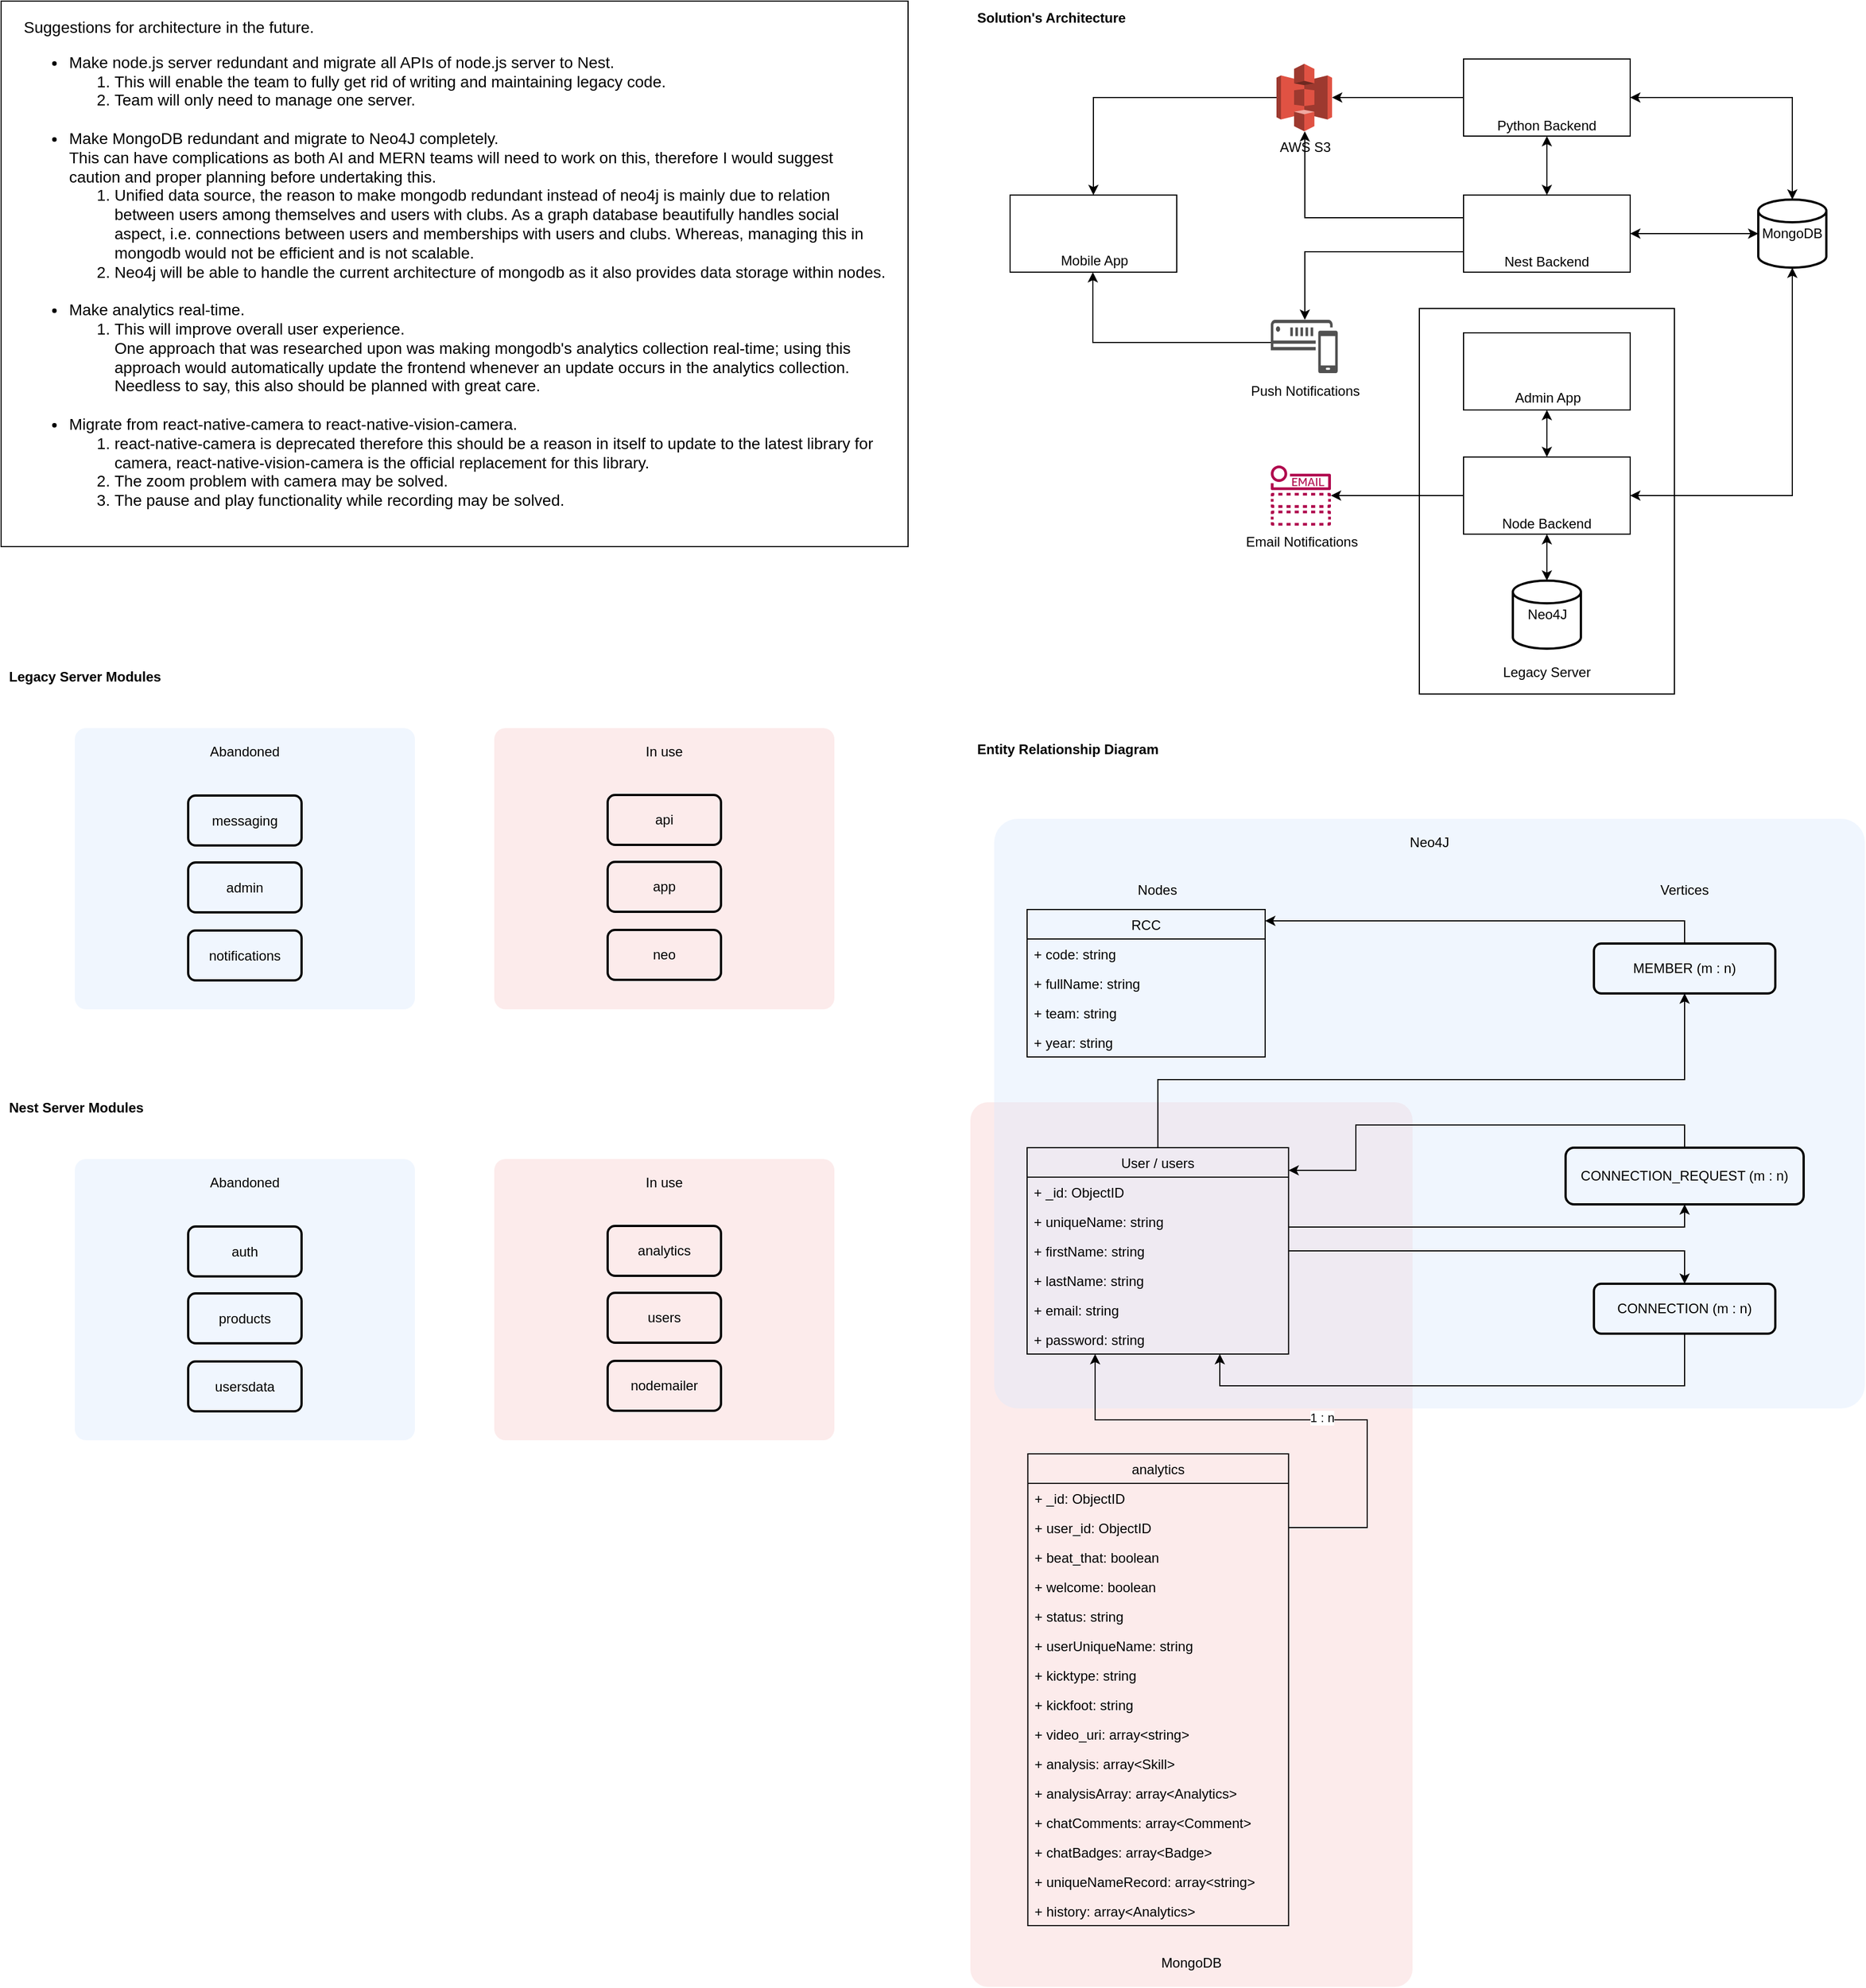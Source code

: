 <mxfile version="18.0.6" type="github">
  <diagram id="BvB2ZkXdC71iAJK1aNnM" name="Page-1">
    <mxGraphModel dx="5270" dy="2136" grid="1" gridSize="10" guides="1" tooltips="1" connect="1" arrows="1" fold="1" page="1" pageScale="1" pageWidth="850" pageHeight="1100" math="0" shadow="0">
      <root>
        <mxCell id="0" />
        <mxCell id="1" parent="0" />
        <mxCell id="70C57ISuy-zKLvvFZMOv-161" value="In use" style="rounded=1;whiteSpace=wrap;html=1;dashed=1;strokeWidth=2;perimeterSpacing=1;arcSize=4;fillColor=#f8cecc;verticalAlign=top;spacingTop=7;strokeColor=none;opacity=40;" vertex="1" parent="1">
          <mxGeometry x="-390" y="670" width="300" height="248" as="geometry" />
        </mxCell>
        <mxCell id="70C57ISuy-zKLvvFZMOv-160" value="Abandoned" style="rounded=1;whiteSpace=wrap;html=1;dashed=1;strokeWidth=2;perimeterSpacing=1;arcSize=4;fillColor=#dae8fc;verticalAlign=top;spacingTop=7;strokeColor=none;opacity=40;" vertex="1" parent="1">
          <mxGeometry x="-760" y="670" width="300" height="248" as="geometry" />
        </mxCell>
        <mxCell id="70C57ISuy-zKLvvFZMOv-137" value="MongoDB" style="rounded=1;whiteSpace=wrap;html=1;dashed=1;strokeWidth=2;perimeterSpacing=1;arcSize=4;fillColor=#f8cecc;verticalAlign=bottom;spacingBottom=12;strokeColor=none;opacity=40;" vertex="1" parent="1">
          <mxGeometry x="30" y="1000" width="390" height="780" as="geometry" />
        </mxCell>
        <mxCell id="70C57ISuy-zKLvvFZMOv-138" value="Neo4J" style="rounded=1;whiteSpace=wrap;html=1;dashed=1;strokeWidth=2;perimeterSpacing=1;arcSize=4;fillColor=#dae8fc;verticalAlign=top;spacingTop=7;strokeColor=none;opacity=40;" vertex="1" parent="1">
          <mxGeometry x="51" y="750" width="768" height="520" as="geometry" />
        </mxCell>
        <mxCell id="70C57ISuy-zKLvvFZMOv-143" style="edgeStyle=orthogonalEdgeStyle;rounded=0;orthogonalLoop=1;jettySize=auto;html=1;startArrow=none;startFill=0;" edge="1" parent="1" source="70C57ISuy-zKLvvFZMOv-4" target="70C57ISuy-zKLvvFZMOv-141">
          <mxGeometry relative="1" as="geometry">
            <Array as="points">
              <mxPoint x="660" y="1110" />
            </Array>
          </mxGeometry>
        </mxCell>
        <mxCell id="70C57ISuy-zKLvvFZMOv-145" style="edgeStyle=orthogonalEdgeStyle;rounded=0;orthogonalLoop=1;jettySize=auto;html=1;startArrow=none;startFill=0;" edge="1" parent="1" source="70C57ISuy-zKLvvFZMOv-4" target="70C57ISuy-zKLvvFZMOv-142">
          <mxGeometry relative="1" as="geometry">
            <Array as="points">
              <mxPoint x="195" y="980" />
              <mxPoint x="660" y="980" />
            </Array>
          </mxGeometry>
        </mxCell>
        <mxCell id="70C57ISuy-zKLvvFZMOv-147" style="edgeStyle=orthogonalEdgeStyle;rounded=0;orthogonalLoop=1;jettySize=auto;html=1;startArrow=none;startFill=0;" edge="1" parent="1" source="70C57ISuy-zKLvvFZMOv-4" target="70C57ISuy-zKLvvFZMOv-140">
          <mxGeometry relative="1" as="geometry">
            <Array as="points">
              <mxPoint x="660" y="1131" />
            </Array>
          </mxGeometry>
        </mxCell>
        <mxCell id="70C57ISuy-zKLvvFZMOv-4" value="User / users" style="swimlane;fontStyle=0;childLayout=stackLayout;horizontal=1;startSize=26;fillColor=none;horizontalStack=0;resizeParent=1;resizeParentMax=0;resizeLast=0;collapsible=1;marginBottom=0;" vertex="1" parent="1">
          <mxGeometry x="80" y="1040" width="230.67" height="182" as="geometry" />
        </mxCell>
        <mxCell id="70C57ISuy-zKLvvFZMOv-5" value="+ _id: ObjectID" style="text;strokeColor=none;fillColor=none;align=left;verticalAlign=top;spacingLeft=4;spacingRight=4;overflow=hidden;rotatable=0;points=[[0,0.5],[1,0.5]];portConstraint=eastwest;" vertex="1" parent="70C57ISuy-zKLvvFZMOv-4">
          <mxGeometry y="26" width="230.67" height="26" as="geometry" />
        </mxCell>
        <mxCell id="70C57ISuy-zKLvvFZMOv-6" value="+ uniqueName: string" style="text;strokeColor=none;fillColor=none;align=left;verticalAlign=top;spacingLeft=4;spacingRight=4;overflow=hidden;rotatable=0;points=[[0,0.5],[1,0.5]];portConstraint=eastwest;" vertex="1" parent="70C57ISuy-zKLvvFZMOv-4">
          <mxGeometry y="52" width="230.67" height="26" as="geometry" />
        </mxCell>
        <mxCell id="70C57ISuy-zKLvvFZMOv-119" value="+ firstName: string" style="text;strokeColor=none;fillColor=none;align=left;verticalAlign=top;spacingLeft=4;spacingRight=4;overflow=hidden;rotatable=0;points=[[0,0.5],[1,0.5]];portConstraint=eastwest;" vertex="1" parent="70C57ISuy-zKLvvFZMOv-4">
          <mxGeometry y="78" width="230.67" height="26" as="geometry" />
        </mxCell>
        <mxCell id="70C57ISuy-zKLvvFZMOv-120" value="+ lastName: string" style="text;strokeColor=none;fillColor=none;align=left;verticalAlign=top;spacingLeft=4;spacingRight=4;overflow=hidden;rotatable=0;points=[[0,0.5],[1,0.5]];portConstraint=eastwest;" vertex="1" parent="70C57ISuy-zKLvvFZMOv-4">
          <mxGeometry y="104" width="230.67" height="26" as="geometry" />
        </mxCell>
        <mxCell id="70C57ISuy-zKLvvFZMOv-7" value="+ email: string" style="text;strokeColor=none;fillColor=none;align=left;verticalAlign=top;spacingLeft=4;spacingRight=4;overflow=hidden;rotatable=0;points=[[0,0.5],[1,0.5]];portConstraint=eastwest;" vertex="1" parent="70C57ISuy-zKLvvFZMOv-4">
          <mxGeometry y="130" width="230.67" height="26" as="geometry" />
        </mxCell>
        <mxCell id="70C57ISuy-zKLvvFZMOv-8" value="+ password: string" style="text;strokeColor=none;fillColor=none;align=left;verticalAlign=top;spacingLeft=4;spacingRight=4;overflow=hidden;rotatable=0;points=[[0,0.5],[1,0.5]];portConstraint=eastwest;" vertex="1" parent="70C57ISuy-zKLvvFZMOv-4">
          <mxGeometry y="156" width="230.67" height="26" as="geometry" />
        </mxCell>
        <mxCell id="70C57ISuy-zKLvvFZMOv-18" value="&lt;b&gt;Entity Relationship Diagram&lt;/b&gt;" style="text;html=1;strokeColor=none;fillColor=none;align=left;verticalAlign=middle;whiteSpace=wrap;rounded=0;" vertex="1" parent="1">
          <mxGeometry x="34" y="674" width="240" height="30" as="geometry" />
        </mxCell>
        <mxCell id="70C57ISuy-zKLvvFZMOv-26" value="analytics" style="swimlane;fontStyle=0;childLayout=stackLayout;horizontal=1;startSize=26;fillColor=none;horizontalStack=0;resizeParent=1;resizeParentMax=0;resizeLast=0;collapsible=1;marginBottom=0;" vertex="1" parent="1">
          <mxGeometry x="80.67" y="1310" width="230" height="416" as="geometry" />
        </mxCell>
        <mxCell id="70C57ISuy-zKLvvFZMOv-27" value="+ _id: ObjectID" style="text;strokeColor=none;fillColor=none;align=left;verticalAlign=top;spacingLeft=4;spacingRight=4;overflow=hidden;rotatable=0;points=[[0,0.5],[1,0.5]];portConstraint=eastwest;" vertex="1" parent="70C57ISuy-zKLvvFZMOv-26">
          <mxGeometry y="26" width="230" height="26" as="geometry" />
        </mxCell>
        <mxCell id="70C57ISuy-zKLvvFZMOv-28" value="+ user_id: ObjectID" style="text;strokeColor=none;fillColor=none;align=left;verticalAlign=top;spacingLeft=4;spacingRight=4;overflow=hidden;rotatable=0;points=[[0,0.5],[1,0.5]];portConstraint=eastwest;" vertex="1" parent="70C57ISuy-zKLvvFZMOv-26">
          <mxGeometry y="52" width="230" height="26" as="geometry" />
        </mxCell>
        <mxCell id="70C57ISuy-zKLvvFZMOv-29" value="+ beat_that: boolean" style="text;strokeColor=none;fillColor=none;align=left;verticalAlign=top;spacingLeft=4;spacingRight=4;overflow=hidden;rotatable=0;points=[[0,0.5],[1,0.5]];portConstraint=eastwest;" vertex="1" parent="70C57ISuy-zKLvvFZMOv-26">
          <mxGeometry y="78" width="230" height="26" as="geometry" />
        </mxCell>
        <mxCell id="70C57ISuy-zKLvvFZMOv-123" value="+ welcome: boolean" style="text;strokeColor=none;fillColor=none;align=left;verticalAlign=top;spacingLeft=4;spacingRight=4;overflow=hidden;rotatable=0;points=[[0,0.5],[1,0.5]];portConstraint=eastwest;" vertex="1" parent="70C57ISuy-zKLvvFZMOv-26">
          <mxGeometry y="104" width="230" height="26" as="geometry" />
        </mxCell>
        <mxCell id="70C57ISuy-zKLvvFZMOv-132" value="+ status: string" style="text;strokeColor=none;fillColor=none;align=left;verticalAlign=top;spacingLeft=4;spacingRight=4;overflow=hidden;rotatable=0;points=[[0,0.5],[1,0.5]];portConstraint=eastwest;" vertex="1" parent="70C57ISuy-zKLvvFZMOv-26">
          <mxGeometry y="130" width="230" height="26" as="geometry" />
        </mxCell>
        <mxCell id="70C57ISuy-zKLvvFZMOv-131" value="+ userUniqueName: string" style="text;strokeColor=none;fillColor=none;align=left;verticalAlign=top;spacingLeft=4;spacingRight=4;overflow=hidden;rotatable=0;points=[[0,0.5],[1,0.5]];portConstraint=eastwest;" vertex="1" parent="70C57ISuy-zKLvvFZMOv-26">
          <mxGeometry y="156" width="230" height="26" as="geometry" />
        </mxCell>
        <mxCell id="70C57ISuy-zKLvvFZMOv-133" value="+ kicktype: string" style="text;strokeColor=none;fillColor=none;align=left;verticalAlign=top;spacingLeft=4;spacingRight=4;overflow=hidden;rotatable=0;points=[[0,0.5],[1,0.5]];portConstraint=eastwest;" vertex="1" parent="70C57ISuy-zKLvvFZMOv-26">
          <mxGeometry y="182" width="230" height="26" as="geometry" />
        </mxCell>
        <mxCell id="70C57ISuy-zKLvvFZMOv-134" value="+ kickfoot: string" style="text;strokeColor=none;fillColor=none;align=left;verticalAlign=top;spacingLeft=4;spacingRight=4;overflow=hidden;rotatable=0;points=[[0,0.5],[1,0.5]];portConstraint=eastwest;" vertex="1" parent="70C57ISuy-zKLvvFZMOv-26">
          <mxGeometry y="208" width="230" height="26" as="geometry" />
        </mxCell>
        <mxCell id="70C57ISuy-zKLvvFZMOv-124" value="+ video_uri: array&lt;string&gt;" style="text;strokeColor=none;fillColor=none;align=left;verticalAlign=top;spacingLeft=4;spacingRight=4;overflow=hidden;rotatable=0;points=[[0,0.5],[1,0.5]];portConstraint=eastwest;" vertex="1" parent="70C57ISuy-zKLvvFZMOv-26">
          <mxGeometry y="234" width="230" height="26" as="geometry" />
        </mxCell>
        <mxCell id="70C57ISuy-zKLvvFZMOv-125" value="+ analysis: array&lt;Skill&gt;" style="text;strokeColor=none;fillColor=none;align=left;verticalAlign=top;spacingLeft=4;spacingRight=4;overflow=hidden;rotatable=0;points=[[0,0.5],[1,0.5]];portConstraint=eastwest;" vertex="1" parent="70C57ISuy-zKLvvFZMOv-26">
          <mxGeometry y="260" width="230" height="26" as="geometry" />
        </mxCell>
        <mxCell id="70C57ISuy-zKLvvFZMOv-126" value="+ analysisArray: array&lt;Analytics&gt;" style="text;strokeColor=none;fillColor=none;align=left;verticalAlign=top;spacingLeft=4;spacingRight=4;overflow=hidden;rotatable=0;points=[[0,0.5],[1,0.5]];portConstraint=eastwest;" vertex="1" parent="70C57ISuy-zKLvvFZMOv-26">
          <mxGeometry y="286" width="230" height="26" as="geometry" />
        </mxCell>
        <mxCell id="70C57ISuy-zKLvvFZMOv-127" value="+ chatComments: array&lt;Comment&gt;" style="text;strokeColor=none;fillColor=none;align=left;verticalAlign=top;spacingLeft=4;spacingRight=4;overflow=hidden;rotatable=0;points=[[0,0.5],[1,0.5]];portConstraint=eastwest;" vertex="1" parent="70C57ISuy-zKLvvFZMOv-26">
          <mxGeometry y="312" width="230" height="26" as="geometry" />
        </mxCell>
        <mxCell id="70C57ISuy-zKLvvFZMOv-128" value="+ chatBadges: array&lt;Badge&gt;" style="text;strokeColor=none;fillColor=none;align=left;verticalAlign=top;spacingLeft=4;spacingRight=4;overflow=hidden;rotatable=0;points=[[0,0.5],[1,0.5]];portConstraint=eastwest;" vertex="1" parent="70C57ISuy-zKLvvFZMOv-26">
          <mxGeometry y="338" width="230" height="26" as="geometry" />
        </mxCell>
        <mxCell id="70C57ISuy-zKLvvFZMOv-129" value="+ uniqueNameRecord: array&lt;string&gt;" style="text;strokeColor=none;fillColor=none;align=left;verticalAlign=top;spacingLeft=4;spacingRight=4;overflow=hidden;rotatable=0;points=[[0,0.5],[1,0.5]];portConstraint=eastwest;" vertex="1" parent="70C57ISuy-zKLvvFZMOv-26">
          <mxGeometry y="364" width="230" height="26" as="geometry" />
        </mxCell>
        <mxCell id="70C57ISuy-zKLvvFZMOv-130" value="+ history: array&lt;Analytics&gt;" style="text;strokeColor=none;fillColor=none;align=left;verticalAlign=top;spacingLeft=4;spacingRight=4;overflow=hidden;rotatable=0;points=[[0,0.5],[1,0.5]];portConstraint=eastwest;" vertex="1" parent="70C57ISuy-zKLvvFZMOv-26">
          <mxGeometry y="390" width="230" height="26" as="geometry" />
        </mxCell>
        <mxCell id="70C57ISuy-zKLvvFZMOv-43" value="RCC" style="swimlane;fontStyle=0;childLayout=stackLayout;horizontal=1;startSize=26;fillColor=none;horizontalStack=0;resizeParent=1;resizeParentMax=0;resizeLast=0;collapsible=1;marginBottom=0;" vertex="1" parent="1">
          <mxGeometry x="80" y="830" width="210" height="130" as="geometry" />
        </mxCell>
        <mxCell id="70C57ISuy-zKLvvFZMOv-45" value="+ code: string" style="text;strokeColor=none;fillColor=none;align=left;verticalAlign=top;spacingLeft=4;spacingRight=4;overflow=hidden;rotatable=0;points=[[0,0.5],[1,0.5]];portConstraint=eastwest;" vertex="1" parent="70C57ISuy-zKLvvFZMOv-43">
          <mxGeometry y="26" width="210" height="26" as="geometry" />
        </mxCell>
        <mxCell id="70C57ISuy-zKLvvFZMOv-116" value="+ fullName: string" style="text;strokeColor=none;fillColor=none;align=left;verticalAlign=top;spacingLeft=4;spacingRight=4;overflow=hidden;rotatable=0;points=[[0,0.5],[1,0.5]];portConstraint=eastwest;" vertex="1" parent="70C57ISuy-zKLvvFZMOv-43">
          <mxGeometry y="52" width="210" height="26" as="geometry" />
        </mxCell>
        <mxCell id="70C57ISuy-zKLvvFZMOv-117" value="+ team: string" style="text;strokeColor=none;fillColor=none;align=left;verticalAlign=top;spacingLeft=4;spacingRight=4;overflow=hidden;rotatable=0;points=[[0,0.5],[1,0.5]];portConstraint=eastwest;" vertex="1" parent="70C57ISuy-zKLvvFZMOv-43">
          <mxGeometry y="78" width="210" height="26" as="geometry" />
        </mxCell>
        <mxCell id="70C57ISuy-zKLvvFZMOv-118" value="+ year: string" style="text;strokeColor=none;fillColor=none;align=left;verticalAlign=top;spacingLeft=4;spacingRight=4;overflow=hidden;rotatable=0;points=[[0,0.5],[1,0.5]];portConstraint=eastwest;" vertex="1" parent="70C57ISuy-zKLvvFZMOv-43">
          <mxGeometry y="104" width="210" height="26" as="geometry" />
        </mxCell>
        <mxCell id="70C57ISuy-zKLvvFZMOv-54" style="edgeStyle=orthogonalEdgeStyle;rounded=0;orthogonalLoop=1;jettySize=auto;html=1;exitX=0.5;exitY=1;exitDx=0;exitDy=0;" edge="1" parent="1" source="70C57ISuy-zKLvvFZMOv-18" target="70C57ISuy-zKLvvFZMOv-18">
          <mxGeometry relative="1" as="geometry" />
        </mxCell>
        <mxCell id="70C57ISuy-zKLvvFZMOv-55" value="&lt;div style=&quot;font-size: 14px;&quot;&gt;Suggestions for architecture in the future.&lt;/div&gt;&lt;ul style=&quot;&quot;&gt;&lt;li style=&quot;font-size: 14px;&quot;&gt;Make node.js server redundant and migrate all APIs of node.js server to Nest.&lt;br style=&quot;font-size: 14px;&quot;&gt;&lt;/li&gt;&lt;ol&gt;&lt;li style=&quot;font-size: 14px;&quot;&gt;This will enable the team to fully get rid of writing and maintaining legacy code.&lt;br&gt;&lt;/li&gt;&lt;li style=&quot;font-size: 14px;&quot;&gt;Team will only need to manage one server.&lt;br&gt;&lt;br&gt;&lt;/li&gt;&lt;/ol&gt;&lt;li style=&quot;font-size: 14px;&quot;&gt;Make MongoDB redundant and migrate to Neo4J completely.&lt;br&gt;This can have complications as both AI and MERN teams will need to work on this, therefore I would suggest caution and proper planning before undertaking this.&lt;/li&gt;&lt;ol&gt;&lt;li style=&quot;font-size: 14px;&quot;&gt;Unified data source, the reason to make mongodb redundant instead of neo4j is mainly due to relation between users among themselves and users with clubs. As a graph database beautifully handles social aspect, i.e. connections between users and memberships with users and clubs. Whereas, managing this in mongodb would not be efficient and is not scalable.&lt;/li&gt;&lt;li style=&quot;font-size: 14px;&quot;&gt;Neo4j will be able to handle the current architecture of mongodb as it also provides data storage within nodes.&lt;br&gt;&lt;br&gt;&lt;/li&gt;&lt;/ol&gt;&lt;li&gt;&lt;span style=&quot;background-color: initial;&quot;&gt;Make analytics real-time.&lt;/span&gt;&lt;/li&gt;&lt;ol&gt;&lt;li&gt;&lt;span style=&quot;background-color: initial;&quot;&gt;This will improve overall user experience. &lt;br&gt;One approach that was researched upon was making mongodb&#39;s analytics collection real-time; using this approach would automatically update the frontend whenever an update occurs in the analytics collection. Needless to say, this also should be planned with great care.&lt;br&gt;&lt;br&gt;&lt;/span&gt;&lt;/li&gt;&lt;/ol&gt;&lt;li style=&quot;font-size: 14px;&quot;&gt;Migrate from react-native-camera to react-native-vision-camera.&lt;br&gt;&lt;/li&gt;&lt;ol&gt;&lt;li style=&quot;font-size: 14px;&quot;&gt;react-native-camera is deprecated therefore this should be a reason in itself to update to the latest library for camera, react-native-vision-camera is the official replacement for this library.&lt;/li&gt;&lt;li style=&quot;font-size: 14px;&quot;&gt;The zoom problem with camera may be solved.&lt;/li&gt;&lt;li style=&quot;font-size: 14px;&quot;&gt;The pause and play functionality while recording may be solved.&lt;/li&gt;&lt;/ol&gt;&lt;/ul&gt;" style="rounded=0;whiteSpace=wrap;html=1;align=left;verticalAlign=top;spacing=10;spacingLeft=10;spacingRight=10;fontSize=14;" vertex="1" parent="1">
          <mxGeometry x="-825" y="29" width="800" height="481" as="geometry" />
        </mxCell>
        <mxCell id="70C57ISuy-zKLvvFZMOv-58" value="&lt;b&gt;Solution&#39;s Architecture&lt;/b&gt;" style="text;html=1;strokeColor=none;fillColor=none;align=left;verticalAlign=middle;whiteSpace=wrap;rounded=0;" vertex="1" parent="1">
          <mxGeometry x="34" y="29" width="240" height="30" as="geometry" />
        </mxCell>
        <mxCell id="70C57ISuy-zKLvvFZMOv-111" style="edgeStyle=orthogonalEdgeStyle;rounded=0;orthogonalLoop=1;jettySize=auto;html=1;startArrow=none;startFill=0;" edge="1" parent="1" source="70C57ISuy-zKLvvFZMOv-70" target="70C57ISuy-zKLvvFZMOv-89">
          <mxGeometry relative="1" as="geometry" />
        </mxCell>
        <mxCell id="70C57ISuy-zKLvvFZMOv-70" value="AWS S3" style="outlineConnect=0;dashed=0;verticalLabelPosition=bottom;verticalAlign=top;align=center;html=1;shape=mxgraph.aws3.s3;fillColor=#E05243;gradientColor=none;aspect=fixed;" vertex="1" parent="1">
          <mxGeometry x="300" y="84.19" width="49" height="59.62" as="geometry" />
        </mxCell>
        <mxCell id="70C57ISuy-zKLvvFZMOv-71" value="" style="group;verticalAlign=middle;labelPosition=right;verticalLabelPosition=bottom;align=left;horizontal=1;spacingTop=7;textDirection=rtl;" vertex="1" connectable="0" parent="1">
          <mxGeometry x="725" y="204.0" width="60" height="60" as="geometry" />
        </mxCell>
        <mxCell id="70C57ISuy-zKLvvFZMOv-72" value="MongoDB" style="strokeWidth=2;html=1;shape=mxgraph.flowchart.database;whiteSpace=wrap;fillColor=none;" vertex="1" parent="70C57ISuy-zKLvvFZMOv-71">
          <mxGeometry width="60" height="60" as="geometry" />
        </mxCell>
        <mxCell id="70C57ISuy-zKLvvFZMOv-74" value="&lt;font color=&quot;#000000&quot;&gt;Email Notifications&lt;/font&gt;" style="sketch=0;outlineConnect=0;fontColor=#232F3E;gradientColor=none;fillColor=#B0084D;strokeColor=none;dashed=0;verticalLabelPosition=bottom;verticalAlign=top;align=center;html=1;fontSize=12;fontStyle=0;aspect=fixed;pointerEvents=1;shape=mxgraph.aws4.email_notification;" vertex="1" parent="1">
          <mxGeometry x="295" y="438.5" width="53" height="53" as="geometry" />
        </mxCell>
        <mxCell id="70C57ISuy-zKLvvFZMOv-99" style="edgeStyle=orthogonalEdgeStyle;rounded=0;orthogonalLoop=1;jettySize=auto;html=1;" edge="1" parent="1" source="70C57ISuy-zKLvvFZMOv-81" target="70C57ISuy-zKLvvFZMOv-89">
          <mxGeometry relative="1" as="geometry">
            <Array as="points">
              <mxPoint x="138" y="330" />
            </Array>
          </mxGeometry>
        </mxCell>
        <mxCell id="70C57ISuy-zKLvvFZMOv-81" value="&lt;font style=&quot;font-size: 12px;&quot;&gt;Push&amp;nbsp;Notifications&lt;/font&gt;" style="sketch=0;pointerEvents=1;shadow=0;dashed=0;html=1;strokeColor=none;fillColor=#505050;labelPosition=center;verticalLabelPosition=bottom;verticalAlign=top;outlineConnect=0;align=center;shape=mxgraph.office.communications.sms_gateway;fontSize=14;" vertex="1" parent="1">
          <mxGeometry x="295" y="310" width="59" height="47" as="geometry" />
        </mxCell>
        <mxCell id="70C57ISuy-zKLvvFZMOv-82" value="" style="group" vertex="1" connectable="0" parent="1">
          <mxGeometry x="465" y="200" width="147" height="68" as="geometry" />
        </mxCell>
        <mxCell id="70C57ISuy-zKLvvFZMOv-83" value="" style="rounded=0;whiteSpace=wrap;html=1;fillColor=none;" vertex="1" parent="70C57ISuy-zKLvvFZMOv-82">
          <mxGeometry width="147" height="68" as="geometry" />
        </mxCell>
        <mxCell id="70C57ISuy-zKLvvFZMOv-84" value="Nest Backend" style="shape=image;html=1;verticalAlign=top;verticalLabelPosition=bottom;labelBackgroundColor=#ffffff;imageAspect=0;aspect=fixed;image=https://cdn1.iconfinder.com/data/icons/science-technology-outline-24-px/24/Computer_chip_integrated_circuit_memory_chip_microprocessor_processor_chip-128.png;fillColor=none;" vertex="1" parent="70C57ISuy-zKLvvFZMOv-82">
          <mxGeometry x="53.308" y="5.95" width="39.464" height="39.464" as="geometry" />
        </mxCell>
        <mxCell id="70C57ISuy-zKLvvFZMOv-85" value="" style="group" vertex="1" connectable="0" parent="1">
          <mxGeometry x="465" y="80" width="147" height="68" as="geometry" />
        </mxCell>
        <mxCell id="70C57ISuy-zKLvvFZMOv-86" value="" style="rounded=0;whiteSpace=wrap;html=1;fillColor=none;" vertex="1" parent="70C57ISuy-zKLvvFZMOv-85">
          <mxGeometry width="147" height="68" as="geometry" />
        </mxCell>
        <mxCell id="70C57ISuy-zKLvvFZMOv-87" value="Python Backend" style="shape=image;html=1;verticalAlign=top;verticalLabelPosition=bottom;labelBackgroundColor=#ffffff;imageAspect=0;aspect=fixed;image=https://cdn1.iconfinder.com/data/icons/science-technology-outline-24-px/24/Computer_chip_integrated_circuit_memory_chip_microprocessor_processor_chip-128.png;fillColor=none;" vertex="1" parent="70C57ISuy-zKLvvFZMOv-85">
          <mxGeometry x="53.308" y="5.95" width="39.464" height="39.464" as="geometry" />
        </mxCell>
        <mxCell id="70C57ISuy-zKLvvFZMOv-88" value="" style="group" vertex="1" connectable="0" parent="1">
          <mxGeometry x="65.0" y="200" width="147" height="68" as="geometry" />
        </mxCell>
        <mxCell id="70C57ISuy-zKLvvFZMOv-89" value="" style="rounded=0;whiteSpace=wrap;html=1;fillColor=none;" vertex="1" parent="70C57ISuy-zKLvvFZMOv-88">
          <mxGeometry width="147" height="68" as="geometry" />
        </mxCell>
        <mxCell id="70C57ISuy-zKLvvFZMOv-90" value="Mobile App" style="shape=image;html=1;verticalAlign=top;verticalLabelPosition=bottom;labelBackgroundColor=#ffffff;imageAspect=0;aspect=fixed;image=https://cdn1.iconfinder.com/data/icons/ionicons-fill-vol-2/512/logo-react-128.png;fillColor=none;labelPosition=center;align=center;" vertex="1" parent="70C57ISuy-zKLvvFZMOv-88">
          <mxGeometry x="55" y="6.69" width="37" height="37" as="geometry" />
        </mxCell>
        <mxCell id="70C57ISuy-zKLvvFZMOv-105" value="" style="group" vertex="1" connectable="0" parent="1">
          <mxGeometry x="426" y="300" width="225" height="340" as="geometry" />
        </mxCell>
        <mxCell id="70C57ISuy-zKLvvFZMOv-101" value="Legacy Server" style="rounded=0;whiteSpace=wrap;html=1;verticalAlign=bottom;spacingBottom=10;" vertex="1" parent="70C57ISuy-zKLvvFZMOv-105">
          <mxGeometry width="225" height="340" as="geometry" />
        </mxCell>
        <mxCell id="70C57ISuy-zKLvvFZMOv-91" value="" style="group" vertex="1" connectable="0" parent="70C57ISuy-zKLvvFZMOv-105">
          <mxGeometry x="39" y="21.5" width="147" height="68" as="geometry" />
        </mxCell>
        <mxCell id="70C57ISuy-zKLvvFZMOv-92" value="" style="rounded=0;whiteSpace=wrap;html=1;fillColor=none;" vertex="1" parent="70C57ISuy-zKLvvFZMOv-91">
          <mxGeometry width="147" height="68" as="geometry" />
        </mxCell>
        <mxCell id="70C57ISuy-zKLvvFZMOv-93" value="Admin App" style="shape=image;html=1;verticalAlign=top;verticalLabelPosition=bottom;labelBackgroundColor=#ffffff;imageAspect=0;aspect=fixed;image=https://cdn1.iconfinder.com/data/icons/ionicons-fill-vol-2/512/logo-react-128.png;fillColor=none;labelPosition=center;align=center;" vertex="1" parent="70C57ISuy-zKLvvFZMOv-91">
          <mxGeometry x="55" y="6.69" width="37" height="37" as="geometry" />
        </mxCell>
        <mxCell id="70C57ISuy-zKLvvFZMOv-94" value="" style="group" vertex="1" connectable="0" parent="70C57ISuy-zKLvvFZMOv-105">
          <mxGeometry x="39" y="131" width="147" height="68" as="geometry" />
        </mxCell>
        <mxCell id="70C57ISuy-zKLvvFZMOv-95" value="" style="rounded=0;whiteSpace=wrap;html=1;fillColor=none;" vertex="1" parent="70C57ISuy-zKLvvFZMOv-94">
          <mxGeometry width="147" height="68" as="geometry" />
        </mxCell>
        <mxCell id="70C57ISuy-zKLvvFZMOv-96" value="Node Backend" style="shape=image;html=1;verticalAlign=top;verticalLabelPosition=bottom;labelBackgroundColor=#ffffff;imageAspect=0;aspect=fixed;image=https://cdn1.iconfinder.com/data/icons/science-technology-outline-24-px/24/Computer_chip_integrated_circuit_memory_chip_microprocessor_processor_chip-128.png;fillColor=none;" vertex="1" parent="70C57ISuy-zKLvvFZMOv-94">
          <mxGeometry x="53.308" y="5.95" width="39.464" height="39.464" as="geometry" />
        </mxCell>
        <mxCell id="70C57ISuy-zKLvvFZMOv-97" value="" style="group;verticalAlign=middle;labelPosition=right;verticalLabelPosition=bottom;align=left;horizontal=1;spacingTop=7;textDirection=rtl;" vertex="1" connectable="0" parent="70C57ISuy-zKLvvFZMOv-105">
          <mxGeometry x="82.5" y="240.0" width="60" height="60" as="geometry" />
        </mxCell>
        <mxCell id="70C57ISuy-zKLvvFZMOv-98" value="Neo4J" style="strokeWidth=2;html=1;shape=mxgraph.flowchart.database;whiteSpace=wrap;fillColor=none;" vertex="1" parent="70C57ISuy-zKLvvFZMOv-97">
          <mxGeometry width="60" height="60" as="geometry" />
        </mxCell>
        <mxCell id="70C57ISuy-zKLvvFZMOv-102" style="edgeStyle=orthogonalEdgeStyle;rounded=0;orthogonalLoop=1;jettySize=auto;html=1;startArrow=classic;startFill=1;" edge="1" parent="70C57ISuy-zKLvvFZMOv-105" source="70C57ISuy-zKLvvFZMOv-95" target="70C57ISuy-zKLvvFZMOv-98">
          <mxGeometry relative="1" as="geometry" />
        </mxCell>
        <mxCell id="70C57ISuy-zKLvvFZMOv-104" style="edgeStyle=orthogonalEdgeStyle;rounded=0;orthogonalLoop=1;jettySize=auto;html=1;startArrow=classic;startFill=1;" edge="1" parent="70C57ISuy-zKLvvFZMOv-105" source="70C57ISuy-zKLvvFZMOv-95" target="70C57ISuy-zKLvvFZMOv-92">
          <mxGeometry relative="1" as="geometry" />
        </mxCell>
        <mxCell id="70C57ISuy-zKLvvFZMOv-106" style="edgeStyle=orthogonalEdgeStyle;rounded=0;orthogonalLoop=1;jettySize=auto;html=1;startArrow=classic;startFill=1;" edge="1" parent="1" source="70C57ISuy-zKLvvFZMOv-95" target="70C57ISuy-zKLvvFZMOv-72">
          <mxGeometry relative="1" as="geometry" />
        </mxCell>
        <mxCell id="70C57ISuy-zKLvvFZMOv-107" style="edgeStyle=orthogonalEdgeStyle;rounded=0;orthogonalLoop=1;jettySize=auto;html=1;startArrow=classic;startFill=1;" edge="1" parent="1" source="70C57ISuy-zKLvvFZMOv-83" target="70C57ISuy-zKLvvFZMOv-72">
          <mxGeometry relative="1" as="geometry" />
        </mxCell>
        <mxCell id="70C57ISuy-zKLvvFZMOv-108" style="edgeStyle=orthogonalEdgeStyle;rounded=0;orthogonalLoop=1;jettySize=auto;html=1;startArrow=none;startFill=0;" edge="1" parent="1" source="70C57ISuy-zKLvvFZMOv-83" target="70C57ISuy-zKLvvFZMOv-70">
          <mxGeometry relative="1" as="geometry">
            <Array as="points">
              <mxPoint x="325" y="220" />
            </Array>
          </mxGeometry>
        </mxCell>
        <mxCell id="70C57ISuy-zKLvvFZMOv-109" style="edgeStyle=orthogonalEdgeStyle;rounded=0;orthogonalLoop=1;jettySize=auto;html=1;startArrow=none;startFill=0;" edge="1" parent="1" source="70C57ISuy-zKLvvFZMOv-86" target="70C57ISuy-zKLvvFZMOv-70">
          <mxGeometry relative="1" as="geometry" />
        </mxCell>
        <mxCell id="70C57ISuy-zKLvvFZMOv-110" style="edgeStyle=orthogonalEdgeStyle;rounded=0;orthogonalLoop=1;jettySize=auto;html=1;startArrow=classic;startFill=1;" edge="1" parent="1" source="70C57ISuy-zKLvvFZMOv-86" target="70C57ISuy-zKLvvFZMOv-72">
          <mxGeometry relative="1" as="geometry" />
        </mxCell>
        <mxCell id="70C57ISuy-zKLvvFZMOv-112" style="edgeStyle=orthogonalEdgeStyle;rounded=0;orthogonalLoop=1;jettySize=auto;html=1;startArrow=none;startFill=0;" edge="1" parent="1" source="70C57ISuy-zKLvvFZMOv-95" target="70C57ISuy-zKLvvFZMOv-74">
          <mxGeometry relative="1" as="geometry" />
        </mxCell>
        <mxCell id="70C57ISuy-zKLvvFZMOv-113" style="edgeStyle=orthogonalEdgeStyle;rounded=0;orthogonalLoop=1;jettySize=auto;html=1;startArrow=classic;startFill=1;" edge="1" parent="1" source="70C57ISuy-zKLvvFZMOv-86" target="70C57ISuy-zKLvvFZMOv-83">
          <mxGeometry relative="1" as="geometry" />
        </mxCell>
        <mxCell id="70C57ISuy-zKLvvFZMOv-114" style="edgeStyle=orthogonalEdgeStyle;rounded=0;orthogonalLoop=1;jettySize=auto;html=1;startArrow=none;startFill=0;" edge="1" parent="1" source="70C57ISuy-zKLvvFZMOv-83" target="70C57ISuy-zKLvvFZMOv-81">
          <mxGeometry relative="1" as="geometry">
            <Array as="points">
              <mxPoint x="325" y="250" />
            </Array>
          </mxGeometry>
        </mxCell>
        <mxCell id="70C57ISuy-zKLvvFZMOv-121" style="edgeStyle=orthogonalEdgeStyle;rounded=0;orthogonalLoop=1;jettySize=auto;html=1;startArrow=none;startFill=0;" edge="1" parent="1" source="70C57ISuy-zKLvvFZMOv-28" target="70C57ISuy-zKLvvFZMOv-4">
          <mxGeometry relative="1" as="geometry">
            <Array as="points">
              <mxPoint x="380" y="1375" />
              <mxPoint x="380" y="1280" />
              <mxPoint x="140" y="1280" />
            </Array>
          </mxGeometry>
        </mxCell>
        <mxCell id="70C57ISuy-zKLvvFZMOv-151" value="1 : n" style="edgeLabel;html=1;align=center;verticalAlign=middle;resizable=0;points=[];" vertex="1" connectable="0" parent="70C57ISuy-zKLvvFZMOv-121">
          <mxGeometry x="-0.114" y="-2" relative="1" as="geometry">
            <mxPoint as="offset" />
          </mxGeometry>
        </mxCell>
        <mxCell id="70C57ISuy-zKLvvFZMOv-148" style="edgeStyle=orthogonalEdgeStyle;rounded=0;orthogonalLoop=1;jettySize=auto;html=1;startArrow=none;startFill=0;" edge="1" parent="1" source="70C57ISuy-zKLvvFZMOv-140" target="70C57ISuy-zKLvvFZMOv-4">
          <mxGeometry relative="1" as="geometry">
            <Array as="points">
              <mxPoint x="660" y="1250" />
              <mxPoint x="250" y="1250" />
            </Array>
          </mxGeometry>
        </mxCell>
        <mxCell id="70C57ISuy-zKLvvFZMOv-140" value="CONNECTION (m : n)" style="rounded=1;whiteSpace=wrap;html=1;strokeWidth=2;fillColor=none;" vertex="1" parent="1">
          <mxGeometry x="580" y="1160" width="160" height="44" as="geometry" />
        </mxCell>
        <mxCell id="70C57ISuy-zKLvvFZMOv-144" style="edgeStyle=orthogonalEdgeStyle;rounded=0;orthogonalLoop=1;jettySize=auto;html=1;startArrow=none;startFill=0;" edge="1" parent="1" source="70C57ISuy-zKLvvFZMOv-141" target="70C57ISuy-zKLvvFZMOv-4">
          <mxGeometry relative="1" as="geometry">
            <Array as="points">
              <mxPoint x="660" y="1020" />
              <mxPoint x="370" y="1020" />
              <mxPoint x="370" y="1060" />
            </Array>
          </mxGeometry>
        </mxCell>
        <mxCell id="70C57ISuy-zKLvvFZMOv-141" value="CONNECTION_REQUEST (m : n)" style="rounded=1;whiteSpace=wrap;html=1;strokeWidth=2;fillColor=none;" vertex="1" parent="1">
          <mxGeometry x="555" y="1040" width="210" height="50" as="geometry" />
        </mxCell>
        <mxCell id="70C57ISuy-zKLvvFZMOv-146" style="edgeStyle=orthogonalEdgeStyle;rounded=0;orthogonalLoop=1;jettySize=auto;html=1;startArrow=none;startFill=0;" edge="1" parent="1" source="70C57ISuy-zKLvvFZMOv-142" target="70C57ISuy-zKLvvFZMOv-43">
          <mxGeometry relative="1" as="geometry">
            <Array as="points">
              <mxPoint x="660" y="840" />
            </Array>
          </mxGeometry>
        </mxCell>
        <mxCell id="70C57ISuy-zKLvvFZMOv-142" value="MEMBER (m : n)" style="rounded=1;whiteSpace=wrap;html=1;strokeWidth=2;fillColor=none;" vertex="1" parent="1">
          <mxGeometry x="580" y="860" width="160" height="44" as="geometry" />
        </mxCell>
        <mxCell id="70C57ISuy-zKLvvFZMOv-149" value="Nodes" style="text;html=1;strokeColor=none;fillColor=none;align=center;verticalAlign=middle;whiteSpace=wrap;rounded=0;" vertex="1" parent="1">
          <mxGeometry x="165.34" y="798" width="60" height="30" as="geometry" />
        </mxCell>
        <mxCell id="70C57ISuy-zKLvvFZMOv-150" value="Vertices" style="text;html=1;strokeColor=none;fillColor=none;align=center;verticalAlign=middle;whiteSpace=wrap;rounded=0;" vertex="1" parent="1">
          <mxGeometry x="630" y="798" width="60" height="30" as="geometry" />
        </mxCell>
        <mxCell id="70C57ISuy-zKLvvFZMOv-152" value="api" style="rounded=1;whiteSpace=wrap;html=1;strokeWidth=2;fillColor=none;" vertex="1" parent="1">
          <mxGeometry x="-290" y="729" width="100" height="44" as="geometry" />
        </mxCell>
        <mxCell id="70C57ISuy-zKLvvFZMOv-153" value="messaging" style="rounded=1;whiteSpace=wrap;html=1;strokeWidth=2;fillColor=none;" vertex="1" parent="1">
          <mxGeometry x="-660" y="729.5" width="100" height="44" as="geometry" />
        </mxCell>
        <mxCell id="70C57ISuy-zKLvvFZMOv-154" value="notifications" style="rounded=1;whiteSpace=wrap;html=1;strokeWidth=2;fillColor=none;" vertex="1" parent="1">
          <mxGeometry x="-660" y="848.5" width="100" height="44" as="geometry" />
        </mxCell>
        <mxCell id="70C57ISuy-zKLvvFZMOv-155" value="admin" style="rounded=1;whiteSpace=wrap;html=1;strokeWidth=2;fillColor=none;" vertex="1" parent="1">
          <mxGeometry x="-660" y="788.5" width="100" height="44" as="geometry" />
        </mxCell>
        <mxCell id="70C57ISuy-zKLvvFZMOv-156" value="neo" style="rounded=1;whiteSpace=wrap;html=1;strokeWidth=2;fillColor=none;" vertex="1" parent="1">
          <mxGeometry x="-290" y="848" width="100" height="44" as="geometry" />
        </mxCell>
        <mxCell id="70C57ISuy-zKLvvFZMOv-158" value="app" style="rounded=1;whiteSpace=wrap;html=1;strokeWidth=2;fillColor=none;" vertex="1" parent="1">
          <mxGeometry x="-290" y="788" width="100" height="44" as="geometry" />
        </mxCell>
        <mxCell id="70C57ISuy-zKLvvFZMOv-159" value="&lt;b&gt;Legacy Server Modules&lt;/b&gt;" style="text;html=1;strokeColor=none;fillColor=none;align=left;verticalAlign=middle;whiteSpace=wrap;rounded=0;" vertex="1" parent="1">
          <mxGeometry x="-820" y="610" width="240" height="30" as="geometry" />
        </mxCell>
        <mxCell id="70C57ISuy-zKLvvFZMOv-162" value="In use" style="rounded=1;whiteSpace=wrap;html=1;dashed=1;strokeWidth=2;perimeterSpacing=1;arcSize=4;fillColor=#f8cecc;verticalAlign=top;spacingTop=7;strokeColor=none;opacity=40;" vertex="1" parent="1">
          <mxGeometry x="-390" y="1050" width="300" height="248" as="geometry" />
        </mxCell>
        <mxCell id="70C57ISuy-zKLvvFZMOv-163" value="Abandoned" style="rounded=1;whiteSpace=wrap;html=1;dashed=1;strokeWidth=2;perimeterSpacing=1;arcSize=4;fillColor=#dae8fc;verticalAlign=top;spacingTop=7;strokeColor=none;opacity=40;" vertex="1" parent="1">
          <mxGeometry x="-760" y="1050" width="300" height="248" as="geometry" />
        </mxCell>
        <mxCell id="70C57ISuy-zKLvvFZMOv-164" value="analytics" style="rounded=1;whiteSpace=wrap;html=1;strokeWidth=2;fillColor=none;" vertex="1" parent="1">
          <mxGeometry x="-290" y="1109" width="100" height="44" as="geometry" />
        </mxCell>
        <mxCell id="70C57ISuy-zKLvvFZMOv-165" value="auth" style="rounded=1;whiteSpace=wrap;html=1;strokeWidth=2;fillColor=none;" vertex="1" parent="1">
          <mxGeometry x="-660" y="1109.5" width="100" height="44" as="geometry" />
        </mxCell>
        <mxCell id="70C57ISuy-zKLvvFZMOv-166" value="usersdata" style="rounded=1;whiteSpace=wrap;html=1;strokeWidth=2;fillColor=none;" vertex="1" parent="1">
          <mxGeometry x="-660" y="1228.5" width="100" height="44" as="geometry" />
        </mxCell>
        <mxCell id="70C57ISuy-zKLvvFZMOv-167" value="products" style="rounded=1;whiteSpace=wrap;html=1;strokeWidth=2;fillColor=none;" vertex="1" parent="1">
          <mxGeometry x="-660" y="1168.5" width="100" height="44" as="geometry" />
        </mxCell>
        <mxCell id="70C57ISuy-zKLvvFZMOv-168" value="nodemailer" style="rounded=1;whiteSpace=wrap;html=1;strokeWidth=2;fillColor=none;" vertex="1" parent="1">
          <mxGeometry x="-290" y="1228" width="100" height="44" as="geometry" />
        </mxCell>
        <mxCell id="70C57ISuy-zKLvvFZMOv-169" value="users" style="rounded=1;whiteSpace=wrap;html=1;strokeWidth=2;fillColor=none;" vertex="1" parent="1">
          <mxGeometry x="-290" y="1168" width="100" height="44" as="geometry" />
        </mxCell>
        <mxCell id="70C57ISuy-zKLvvFZMOv-170" value="&lt;b&gt;Nest Server Modules&lt;/b&gt;" style="text;html=1;strokeColor=none;fillColor=none;align=left;verticalAlign=middle;whiteSpace=wrap;rounded=0;" vertex="1" parent="1">
          <mxGeometry x="-820" y="990" width="240" height="30" as="geometry" />
        </mxCell>
      </root>
    </mxGraphModel>
  </diagram>
</mxfile>
